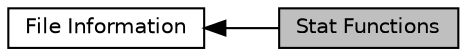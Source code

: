 digraph "Stat Functions"
{
  edge [fontname="Helvetica",fontsize="10",labelfontname="Helvetica",labelfontsize="10"];
  node [fontname="Helvetica",fontsize="10",shape=box];
  rankdir=LR;
  Node1 [label="Stat Functions",height=0.2,width=0.4,color="black", fillcolor="grey75", style="filled", fontcolor="black",tooltip=" "];
  Node2 [label="File Information",height=0.2,width=0.4,color="black", fillcolor="white", style="filled",URL="$group__apr__file__info.html",tooltip=" "];
  Node2->Node1 [shape=plaintext, dir="back", style="solid"];
}
